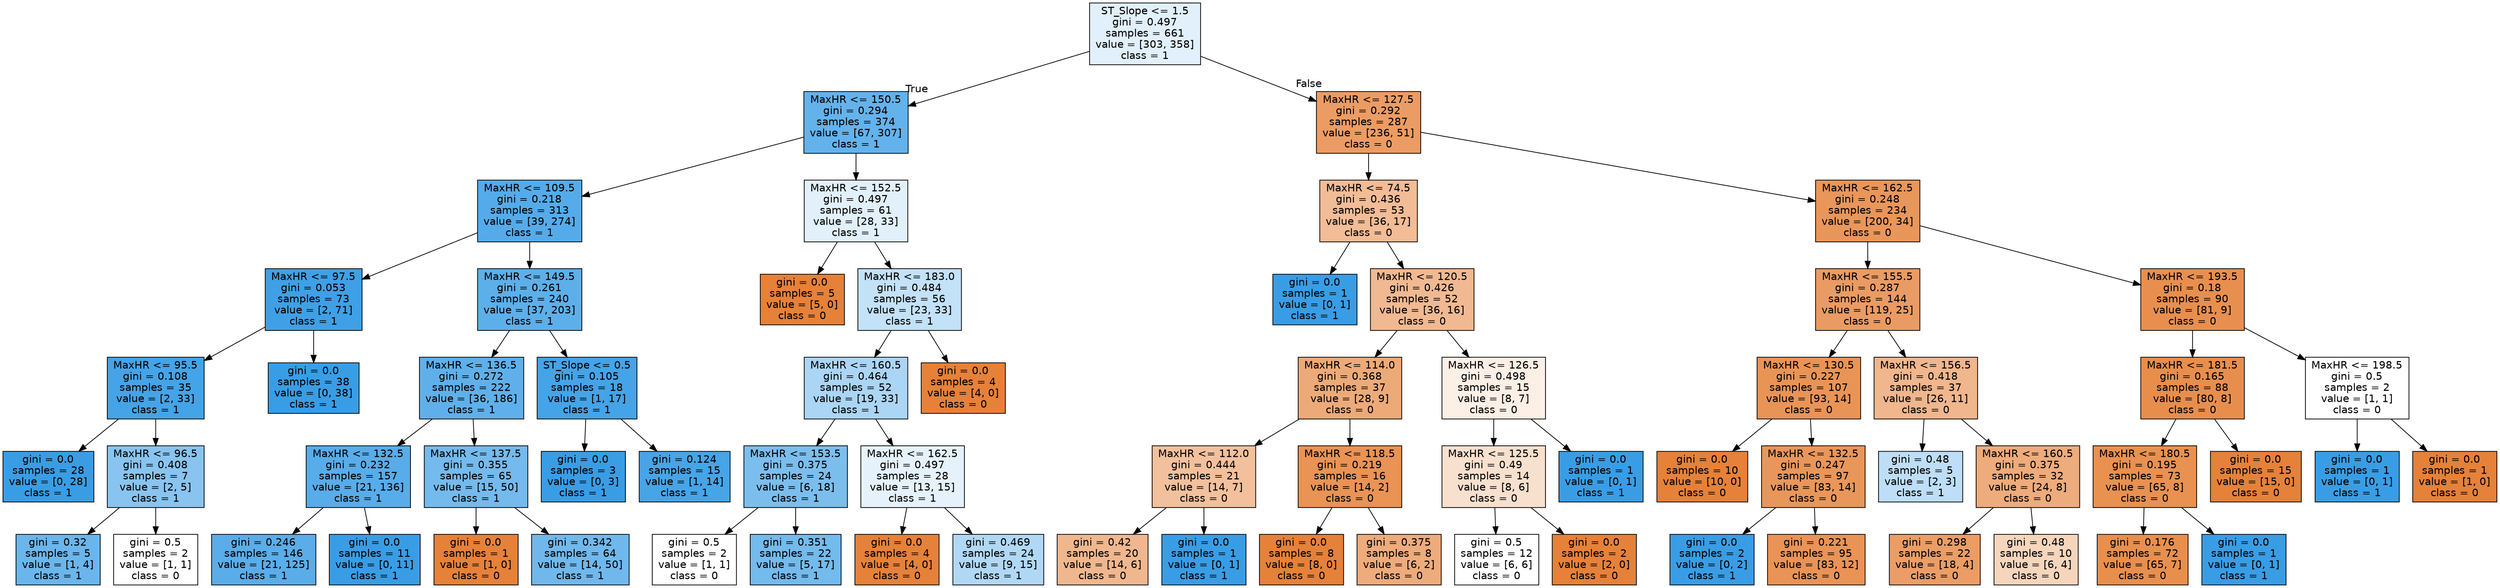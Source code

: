 digraph Tree {
node [shape=box, style="filled", color="black", fontname="helvetica"] ;
edge [fontname="helvetica"] ;
0 [label="ST_Slope <= 1.5\ngini = 0.497\nsamples = 661\nvalue = [303, 358]\nclass = 1", fillcolor="#e1f0fb"] ;
1 [label="MaxHR <= 150.5\ngini = 0.294\nsamples = 374\nvalue = [67, 307]\nclass = 1", fillcolor="#64b2eb"] ;
0 -> 1 [labeldistance=2.5, labelangle=45, headlabel="True"] ;
2 [label="MaxHR <= 109.5\ngini = 0.218\nsamples = 313\nvalue = [39, 274]\nclass = 1", fillcolor="#55abe9"] ;
1 -> 2 ;
3 [label="MaxHR <= 97.5\ngini = 0.053\nsamples = 73\nvalue = [2, 71]\nclass = 1", fillcolor="#3fa0e6"] ;
2 -> 3 ;
4 [label="MaxHR <= 95.5\ngini = 0.108\nsamples = 35\nvalue = [2, 33]\nclass = 1", fillcolor="#45a3e7"] ;
3 -> 4 ;
5 [label="gini = 0.0\nsamples = 28\nvalue = [0, 28]\nclass = 1", fillcolor="#399de5"] ;
4 -> 5 ;
6 [label="MaxHR <= 96.5\ngini = 0.408\nsamples = 7\nvalue = [2, 5]\nclass = 1", fillcolor="#88c4ef"] ;
4 -> 6 ;
7 [label="gini = 0.32\nsamples = 5\nvalue = [1, 4]\nclass = 1", fillcolor="#6ab6ec"] ;
6 -> 7 ;
8 [label="gini = 0.5\nsamples = 2\nvalue = [1, 1]\nclass = 0", fillcolor="#ffffff"] ;
6 -> 8 ;
9 [label="gini = 0.0\nsamples = 38\nvalue = [0, 38]\nclass = 1", fillcolor="#399de5"] ;
3 -> 9 ;
10 [label="MaxHR <= 149.5\ngini = 0.261\nsamples = 240\nvalue = [37, 203]\nclass = 1", fillcolor="#5dafea"] ;
2 -> 10 ;
11 [label="MaxHR <= 136.5\ngini = 0.272\nsamples = 222\nvalue = [36, 186]\nclass = 1", fillcolor="#5fb0ea"] ;
10 -> 11 ;
12 [label="MaxHR <= 132.5\ngini = 0.232\nsamples = 157\nvalue = [21, 136]\nclass = 1", fillcolor="#58ace9"] ;
11 -> 12 ;
13 [label="gini = 0.246\nsamples = 146\nvalue = [21, 125]\nclass = 1", fillcolor="#5aade9"] ;
12 -> 13 ;
14 [label="gini = 0.0\nsamples = 11\nvalue = [0, 11]\nclass = 1", fillcolor="#399de5"] ;
12 -> 14 ;
15 [label="MaxHR <= 137.5\ngini = 0.355\nsamples = 65\nvalue = [15, 50]\nclass = 1", fillcolor="#74baed"] ;
11 -> 15 ;
16 [label="gini = 0.0\nsamples = 1\nvalue = [1, 0]\nclass = 0", fillcolor="#e58139"] ;
15 -> 16 ;
17 [label="gini = 0.342\nsamples = 64\nvalue = [14, 50]\nclass = 1", fillcolor="#70b8ec"] ;
15 -> 17 ;
18 [label="ST_Slope <= 0.5\ngini = 0.105\nsamples = 18\nvalue = [1, 17]\nclass = 1", fillcolor="#45a3e7"] ;
10 -> 18 ;
19 [label="gini = 0.0\nsamples = 3\nvalue = [0, 3]\nclass = 1", fillcolor="#399de5"] ;
18 -> 19 ;
20 [label="gini = 0.124\nsamples = 15\nvalue = [1, 14]\nclass = 1", fillcolor="#47a4e7"] ;
18 -> 20 ;
21 [label="MaxHR <= 152.5\ngini = 0.497\nsamples = 61\nvalue = [28, 33]\nclass = 1", fillcolor="#e1f0fb"] ;
1 -> 21 ;
22 [label="gini = 0.0\nsamples = 5\nvalue = [5, 0]\nclass = 0", fillcolor="#e58139"] ;
21 -> 22 ;
23 [label="MaxHR <= 183.0\ngini = 0.484\nsamples = 56\nvalue = [23, 33]\nclass = 1", fillcolor="#c3e1f7"] ;
21 -> 23 ;
24 [label="MaxHR <= 160.5\ngini = 0.464\nsamples = 52\nvalue = [19, 33]\nclass = 1", fillcolor="#abd5f4"] ;
23 -> 24 ;
25 [label="MaxHR <= 153.5\ngini = 0.375\nsamples = 24\nvalue = [6, 18]\nclass = 1", fillcolor="#7bbeee"] ;
24 -> 25 ;
26 [label="gini = 0.5\nsamples = 2\nvalue = [1, 1]\nclass = 0", fillcolor="#ffffff"] ;
25 -> 26 ;
27 [label="gini = 0.351\nsamples = 22\nvalue = [5, 17]\nclass = 1", fillcolor="#73baed"] ;
25 -> 27 ;
28 [label="MaxHR <= 162.5\ngini = 0.497\nsamples = 28\nvalue = [13, 15]\nclass = 1", fillcolor="#e5f2fc"] ;
24 -> 28 ;
29 [label="gini = 0.0\nsamples = 4\nvalue = [4, 0]\nclass = 0", fillcolor="#e58139"] ;
28 -> 29 ;
30 [label="gini = 0.469\nsamples = 24\nvalue = [9, 15]\nclass = 1", fillcolor="#b0d8f5"] ;
28 -> 30 ;
31 [label="gini = 0.0\nsamples = 4\nvalue = [4, 0]\nclass = 0", fillcolor="#e58139"] ;
23 -> 31 ;
32 [label="MaxHR <= 127.5\ngini = 0.292\nsamples = 287\nvalue = [236, 51]\nclass = 0", fillcolor="#eb9c64"] ;
0 -> 32 [labeldistance=2.5, labelangle=-45, headlabel="False"] ;
33 [label="MaxHR <= 74.5\ngini = 0.436\nsamples = 53\nvalue = [36, 17]\nclass = 0", fillcolor="#f1bc96"] ;
32 -> 33 ;
34 [label="gini = 0.0\nsamples = 1\nvalue = [0, 1]\nclass = 1", fillcolor="#399de5"] ;
33 -> 34 ;
35 [label="MaxHR <= 120.5\ngini = 0.426\nsamples = 52\nvalue = [36, 16]\nclass = 0", fillcolor="#f1b991"] ;
33 -> 35 ;
36 [label="MaxHR <= 114.0\ngini = 0.368\nsamples = 37\nvalue = [28, 9]\nclass = 0", fillcolor="#edaa79"] ;
35 -> 36 ;
37 [label="MaxHR <= 112.0\ngini = 0.444\nsamples = 21\nvalue = [14, 7]\nclass = 0", fillcolor="#f2c09c"] ;
36 -> 37 ;
38 [label="gini = 0.42\nsamples = 20\nvalue = [14, 6]\nclass = 0", fillcolor="#f0b78e"] ;
37 -> 38 ;
39 [label="gini = 0.0\nsamples = 1\nvalue = [0, 1]\nclass = 1", fillcolor="#399de5"] ;
37 -> 39 ;
40 [label="MaxHR <= 118.5\ngini = 0.219\nsamples = 16\nvalue = [14, 2]\nclass = 0", fillcolor="#e99355"] ;
36 -> 40 ;
41 [label="gini = 0.0\nsamples = 8\nvalue = [8, 0]\nclass = 0", fillcolor="#e58139"] ;
40 -> 41 ;
42 [label="gini = 0.375\nsamples = 8\nvalue = [6, 2]\nclass = 0", fillcolor="#eeab7b"] ;
40 -> 42 ;
43 [label="MaxHR <= 126.5\ngini = 0.498\nsamples = 15\nvalue = [8, 7]\nclass = 0", fillcolor="#fcefe6"] ;
35 -> 43 ;
44 [label="MaxHR <= 125.5\ngini = 0.49\nsamples = 14\nvalue = [8, 6]\nclass = 0", fillcolor="#f8e0ce"] ;
43 -> 44 ;
45 [label="gini = 0.5\nsamples = 12\nvalue = [6, 6]\nclass = 0", fillcolor="#ffffff"] ;
44 -> 45 ;
46 [label="gini = 0.0\nsamples = 2\nvalue = [2, 0]\nclass = 0", fillcolor="#e58139"] ;
44 -> 46 ;
47 [label="gini = 0.0\nsamples = 1\nvalue = [0, 1]\nclass = 1", fillcolor="#399de5"] ;
43 -> 47 ;
48 [label="MaxHR <= 162.5\ngini = 0.248\nsamples = 234\nvalue = [200, 34]\nclass = 0", fillcolor="#e9965b"] ;
32 -> 48 ;
49 [label="MaxHR <= 155.5\ngini = 0.287\nsamples = 144\nvalue = [119, 25]\nclass = 0", fillcolor="#ea9b63"] ;
48 -> 49 ;
50 [label="MaxHR <= 130.5\ngini = 0.227\nsamples = 107\nvalue = [93, 14]\nclass = 0", fillcolor="#e99457"] ;
49 -> 50 ;
51 [label="gini = 0.0\nsamples = 10\nvalue = [10, 0]\nclass = 0", fillcolor="#e58139"] ;
50 -> 51 ;
52 [label="MaxHR <= 132.5\ngini = 0.247\nsamples = 97\nvalue = [83, 14]\nclass = 0", fillcolor="#e9965a"] ;
50 -> 52 ;
53 [label="gini = 0.0\nsamples = 2\nvalue = [0, 2]\nclass = 1", fillcolor="#399de5"] ;
52 -> 53 ;
54 [label="gini = 0.221\nsamples = 95\nvalue = [83, 12]\nclass = 0", fillcolor="#e99356"] ;
52 -> 54 ;
55 [label="MaxHR <= 156.5\ngini = 0.418\nsamples = 37\nvalue = [26, 11]\nclass = 0", fillcolor="#f0b68d"] ;
49 -> 55 ;
56 [label="gini = 0.48\nsamples = 5\nvalue = [2, 3]\nclass = 1", fillcolor="#bddef6"] ;
55 -> 56 ;
57 [label="MaxHR <= 160.5\ngini = 0.375\nsamples = 32\nvalue = [24, 8]\nclass = 0", fillcolor="#eeab7b"] ;
55 -> 57 ;
58 [label="gini = 0.298\nsamples = 22\nvalue = [18, 4]\nclass = 0", fillcolor="#eb9d65"] ;
57 -> 58 ;
59 [label="gini = 0.48\nsamples = 10\nvalue = [6, 4]\nclass = 0", fillcolor="#f6d5bd"] ;
57 -> 59 ;
60 [label="MaxHR <= 193.5\ngini = 0.18\nsamples = 90\nvalue = [81, 9]\nclass = 0", fillcolor="#e88f4f"] ;
48 -> 60 ;
61 [label="MaxHR <= 181.5\ngini = 0.165\nsamples = 88\nvalue = [80, 8]\nclass = 0", fillcolor="#e88e4d"] ;
60 -> 61 ;
62 [label="MaxHR <= 180.5\ngini = 0.195\nsamples = 73\nvalue = [65, 8]\nclass = 0", fillcolor="#e89151"] ;
61 -> 62 ;
63 [label="gini = 0.176\nsamples = 72\nvalue = [65, 7]\nclass = 0", fillcolor="#e88f4e"] ;
62 -> 63 ;
64 [label="gini = 0.0\nsamples = 1\nvalue = [0, 1]\nclass = 1", fillcolor="#399de5"] ;
62 -> 64 ;
65 [label="gini = 0.0\nsamples = 15\nvalue = [15, 0]\nclass = 0", fillcolor="#e58139"] ;
61 -> 65 ;
66 [label="MaxHR <= 198.5\ngini = 0.5\nsamples = 2\nvalue = [1, 1]\nclass = 0", fillcolor="#ffffff"] ;
60 -> 66 ;
67 [label="gini = 0.0\nsamples = 1\nvalue = [0, 1]\nclass = 1", fillcolor="#399de5"] ;
66 -> 67 ;
68 [label="gini = 0.0\nsamples = 1\nvalue = [1, 0]\nclass = 0", fillcolor="#e58139"] ;
66 -> 68 ;
}